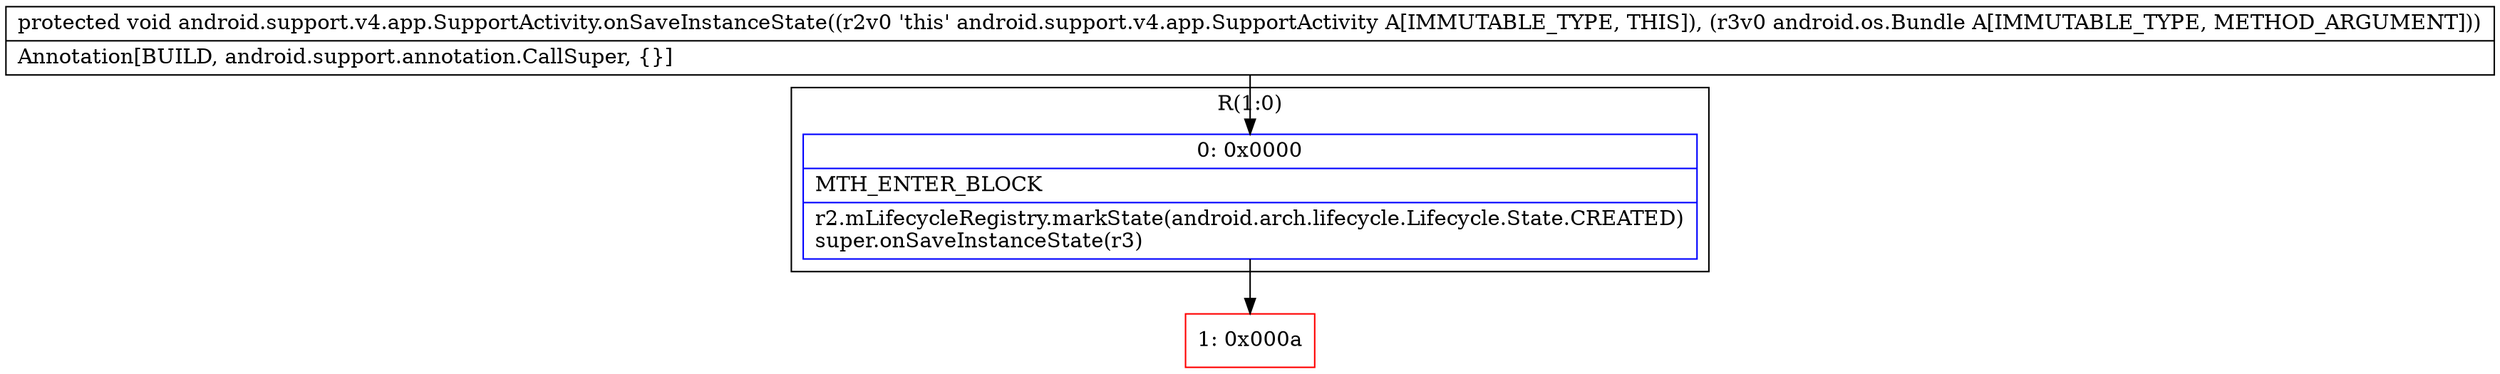 digraph "CFG forandroid.support.v4.app.SupportActivity.onSaveInstanceState(Landroid\/os\/Bundle;)V" {
subgraph cluster_Region_902622821 {
label = "R(1:0)";
node [shape=record,color=blue];
Node_0 [shape=record,label="{0\:\ 0x0000|MTH_ENTER_BLOCK\l|r2.mLifecycleRegistry.markState(android.arch.lifecycle.Lifecycle.State.CREATED)\lsuper.onSaveInstanceState(r3)\l}"];
}
Node_1 [shape=record,color=red,label="{1\:\ 0x000a}"];
MethodNode[shape=record,label="{protected void android.support.v4.app.SupportActivity.onSaveInstanceState((r2v0 'this' android.support.v4.app.SupportActivity A[IMMUTABLE_TYPE, THIS]), (r3v0 android.os.Bundle A[IMMUTABLE_TYPE, METHOD_ARGUMENT]))  | Annotation[BUILD, android.support.annotation.CallSuper, \{\}]\l}"];
MethodNode -> Node_0;
Node_0 -> Node_1;
}

